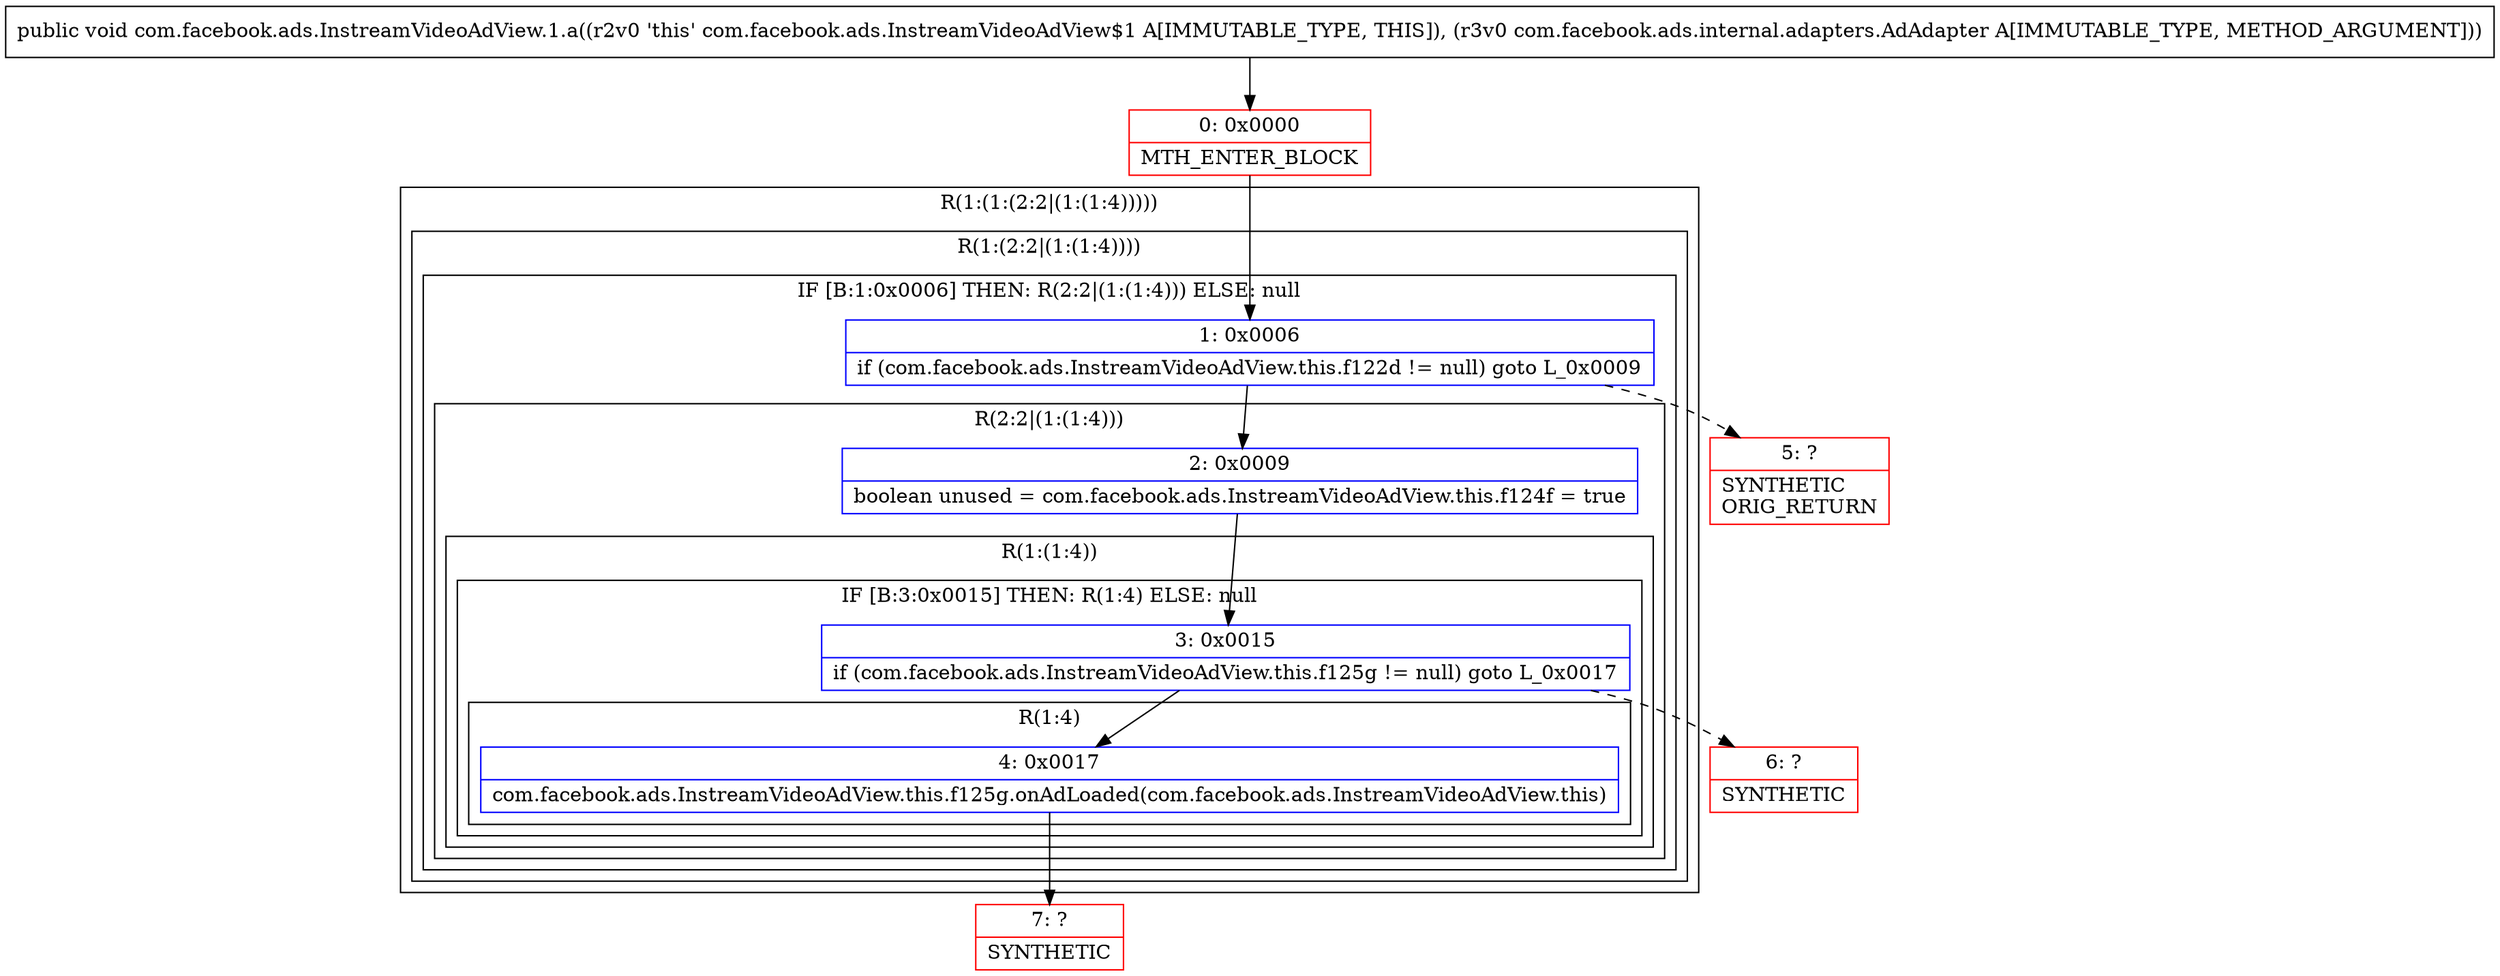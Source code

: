 digraph "CFG forcom.facebook.ads.InstreamVideoAdView.1.a(Lcom\/facebook\/ads\/internal\/adapters\/AdAdapter;)V" {
subgraph cluster_Region_2120627676 {
label = "R(1:(1:(2:2|(1:(1:4)))))";
node [shape=record,color=blue];
subgraph cluster_Region_2146845714 {
label = "R(1:(2:2|(1:(1:4))))";
node [shape=record,color=blue];
subgraph cluster_IfRegion_656913598 {
label = "IF [B:1:0x0006] THEN: R(2:2|(1:(1:4))) ELSE: null";
node [shape=record,color=blue];
Node_1 [shape=record,label="{1\:\ 0x0006|if (com.facebook.ads.InstreamVideoAdView.this.f122d != null) goto L_0x0009\l}"];
subgraph cluster_Region_1877692867 {
label = "R(2:2|(1:(1:4)))";
node [shape=record,color=blue];
Node_2 [shape=record,label="{2\:\ 0x0009|boolean unused = com.facebook.ads.InstreamVideoAdView.this.f124f = true\l}"];
subgraph cluster_Region_543969591 {
label = "R(1:(1:4))";
node [shape=record,color=blue];
subgraph cluster_IfRegion_1844922364 {
label = "IF [B:3:0x0015] THEN: R(1:4) ELSE: null";
node [shape=record,color=blue];
Node_3 [shape=record,label="{3\:\ 0x0015|if (com.facebook.ads.InstreamVideoAdView.this.f125g != null) goto L_0x0017\l}"];
subgraph cluster_Region_2003803320 {
label = "R(1:4)";
node [shape=record,color=blue];
Node_4 [shape=record,label="{4\:\ 0x0017|com.facebook.ads.InstreamVideoAdView.this.f125g.onAdLoaded(com.facebook.ads.InstreamVideoAdView.this)\l}"];
}
}
}
}
}
}
}
Node_0 [shape=record,color=red,label="{0\:\ 0x0000|MTH_ENTER_BLOCK\l}"];
Node_5 [shape=record,color=red,label="{5\:\ ?|SYNTHETIC\lORIG_RETURN\l}"];
Node_6 [shape=record,color=red,label="{6\:\ ?|SYNTHETIC\l}"];
Node_7 [shape=record,color=red,label="{7\:\ ?|SYNTHETIC\l}"];
MethodNode[shape=record,label="{public void com.facebook.ads.InstreamVideoAdView.1.a((r2v0 'this' com.facebook.ads.InstreamVideoAdView$1 A[IMMUTABLE_TYPE, THIS]), (r3v0 com.facebook.ads.internal.adapters.AdAdapter A[IMMUTABLE_TYPE, METHOD_ARGUMENT])) }"];
MethodNode -> Node_0;
Node_1 -> Node_2;
Node_1 -> Node_5[style=dashed];
Node_2 -> Node_3;
Node_3 -> Node_4;
Node_3 -> Node_6[style=dashed];
Node_4 -> Node_7;
Node_0 -> Node_1;
}

